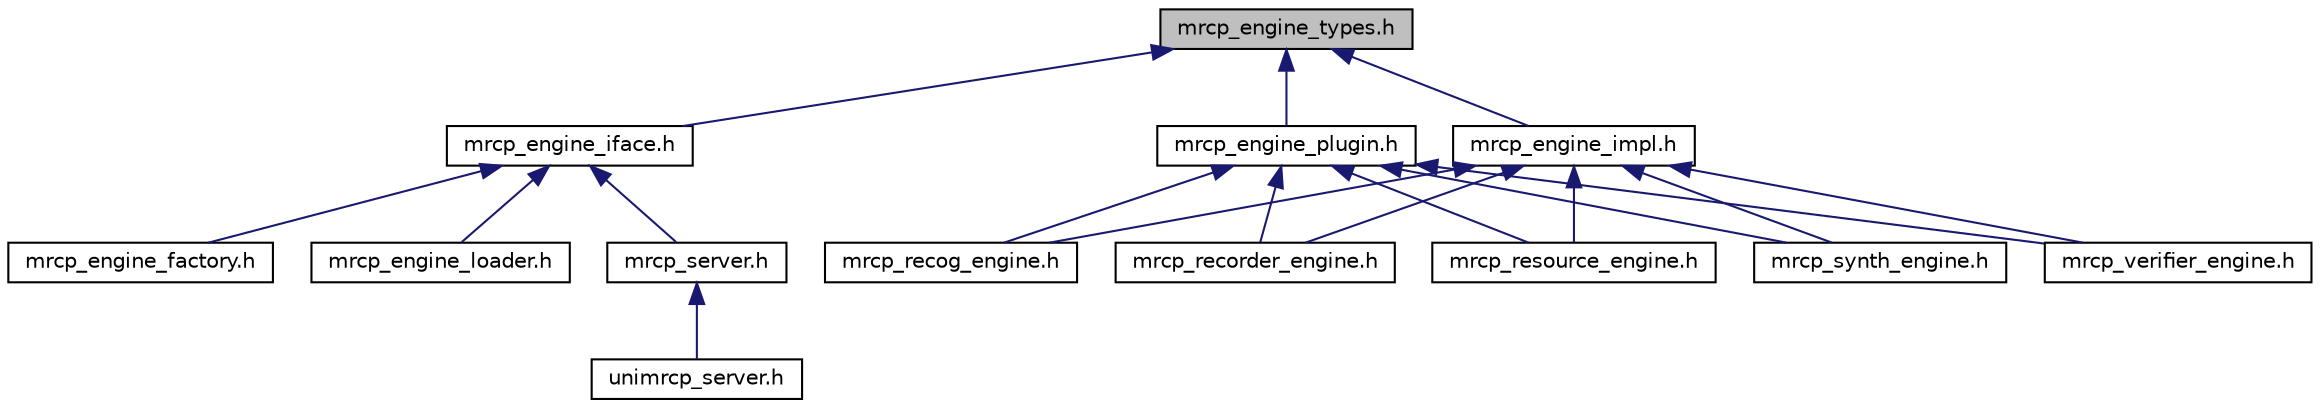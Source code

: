 digraph "mrcp_engine_types.h"
{
  edge [fontname="Helvetica",fontsize="10",labelfontname="Helvetica",labelfontsize="10"];
  node [fontname="Helvetica",fontsize="10",shape=record];
  Node17 [label="mrcp_engine_types.h",height=0.2,width=0.4,color="black", fillcolor="grey75", style="filled", fontcolor="black"];
  Node17 -> Node18 [dir="back",color="midnightblue",fontsize="10",style="solid",fontname="Helvetica"];
  Node18 [label="mrcp_engine_iface.h",height=0.2,width=0.4,color="black", fillcolor="white", style="filled",URL="$mrcp__engine__iface_8h.html",tooltip="MRCP Engine User Interface (typically user is an MRCP server) "];
  Node18 -> Node19 [dir="back",color="midnightblue",fontsize="10",style="solid",fontname="Helvetica"];
  Node19 [label="mrcp_engine_factory.h",height=0.2,width=0.4,color="black", fillcolor="white", style="filled",URL="$mrcp__engine__factory_8h.html",tooltip="Factory of MRCP Engines. "];
  Node18 -> Node20 [dir="back",color="midnightblue",fontsize="10",style="solid",fontname="Helvetica"];
  Node20 [label="mrcp_engine_loader.h",height=0.2,width=0.4,color="black", fillcolor="white", style="filled",URL="$mrcp__engine__loader_8h.html",tooltip="Loader of plugins for MRCP engines. "];
  Node18 -> Node21 [dir="back",color="midnightblue",fontsize="10",style="solid",fontname="Helvetica"];
  Node21 [label="mrcp_server.h",height=0.2,width=0.4,color="black", fillcolor="white", style="filled",URL="$mrcp__server_8h.html",tooltip="MRCP Server. "];
  Node21 -> Node22 [dir="back",color="midnightblue",fontsize="10",style="solid",fontname="Helvetica"];
  Node22 [label="unimrcp_server.h",height=0.2,width=0.4,color="black", fillcolor="white", style="filled",URL="$unimrcp__server_8h.html",tooltip="UniMRCP Server. "];
  Node17 -> Node23 [dir="back",color="midnightblue",fontsize="10",style="solid",fontname="Helvetica"];
  Node23 [label="mrcp_engine_impl.h",height=0.2,width=0.4,color="black", fillcolor="white", style="filled",URL="$mrcp__engine__impl_8h.html",tooltip="MRCP Engine Realization Interface (typically should be implemented in plugins) "];
  Node23 -> Node24 [dir="back",color="midnightblue",fontsize="10",style="solid",fontname="Helvetica"];
  Node24 [label="mrcp_recog_engine.h",height=0.2,width=0.4,color="black", fillcolor="white", style="filled",URL="$mrcp__recog__engine_8h.html",tooltip="Recognizer Engine Includes. "];
  Node23 -> Node25 [dir="back",color="midnightblue",fontsize="10",style="solid",fontname="Helvetica"];
  Node25 [label="mrcp_recorder_engine.h",height=0.2,width=0.4,color="black", fillcolor="white", style="filled",URL="$mrcp__recorder__engine_8h.html",tooltip="Recorder Engine Includes. "];
  Node23 -> Node26 [dir="back",color="midnightblue",fontsize="10",style="solid",fontname="Helvetica"];
  Node26 [label="mrcp_resource_engine.h",height=0.2,width=0.4,color="black", fillcolor="white", style="filled",URL="$mrcp__resource__engine_8h.html",tooltip="Legacy MRCP Resource Engine. "];
  Node23 -> Node27 [dir="back",color="midnightblue",fontsize="10",style="solid",fontname="Helvetica"];
  Node27 [label="mrcp_synth_engine.h",height=0.2,width=0.4,color="black", fillcolor="white", style="filled",URL="$mrcp__synth__engine_8h.html",tooltip="Synthesizer Engine Includes. "];
  Node23 -> Node28 [dir="back",color="midnightblue",fontsize="10",style="solid",fontname="Helvetica"];
  Node28 [label="mrcp_verifier_engine.h",height=0.2,width=0.4,color="black", fillcolor="white", style="filled",URL="$mrcp__verifier__engine_8h.html",tooltip="Verifier Engine Includes. "];
  Node17 -> Node29 [dir="back",color="midnightblue",fontsize="10",style="solid",fontname="Helvetica"];
  Node29 [label="mrcp_engine_plugin.h",height=0.2,width=0.4,color="black", fillcolor="white", style="filled",URL="$mrcp__engine__plugin_8h.html",tooltip="MRCP Engine Plugin. "];
  Node29 -> Node24 [dir="back",color="midnightblue",fontsize="10",style="solid",fontname="Helvetica"];
  Node29 -> Node25 [dir="back",color="midnightblue",fontsize="10",style="solid",fontname="Helvetica"];
  Node29 -> Node26 [dir="back",color="midnightblue",fontsize="10",style="solid",fontname="Helvetica"];
  Node29 -> Node27 [dir="back",color="midnightblue",fontsize="10",style="solid",fontname="Helvetica"];
  Node29 -> Node28 [dir="back",color="midnightblue",fontsize="10",style="solid",fontname="Helvetica"];
}
